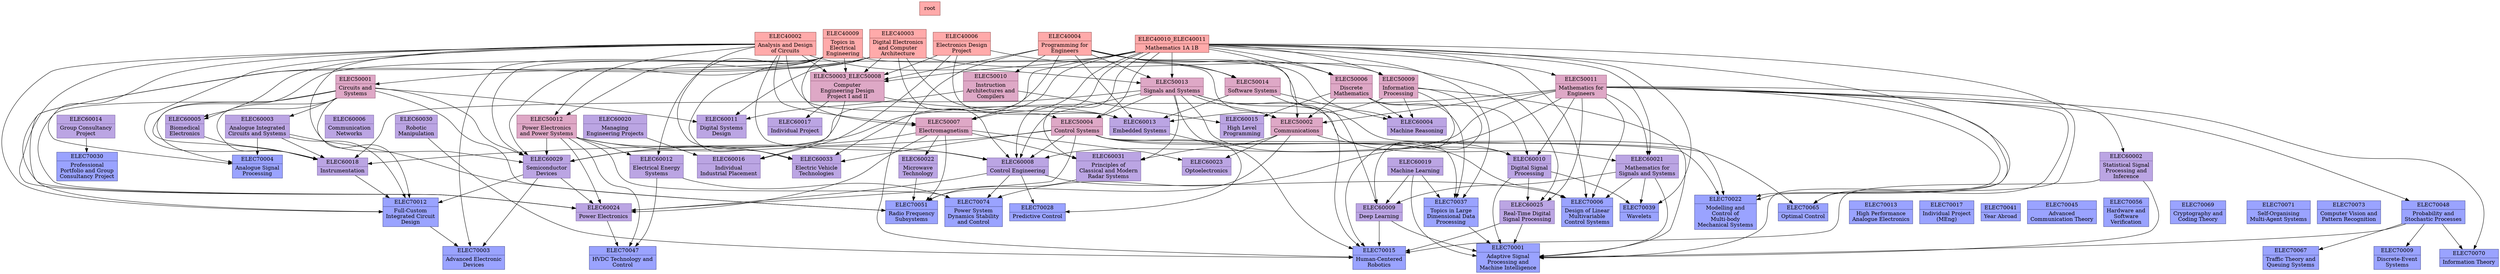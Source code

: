// This is an auto-generated file. Don't edit this file; edit `modules.yml` instead.

digraph G {
  graph[root="root"];
  node[shape="record", style="filled"];

  node[color="#945050", fillcolor="#ffaaaa"];

  ELEC40002 [label="{ELEC40002 | Analysis and Design\nof Circuits}"];
  root -> ELEC40002 [style=invis];

  ELEC40003 [label="{ELEC40003 | Digital Electronics\nand Computer\nArchitecture}"];
  root -> ELEC40003 [style=invis];

  ELEC40004 [label="{ELEC40004 | Programming for\nEngineers}"];
  root -> ELEC40004 [style=invis];

  ELEC40006 [label="{ELEC40006 | Electronics Design\nProject}"];
  root -> ELEC40006 [style=invis];

  ELEC40009 [label="{ELEC40009 | Topics in\nElectrical\nEngineering}"];
  root -> ELEC40009 [style=invis];

  ELEC40010_ELEC40011 [label="{ELEC40010_ELEC40011 | Mathematics 1A 1B}"];
  root -> ELEC40010_ELEC40011 [style=invis];

  node[color="#985d7d", fillcolor="#dea8c6"];

  ELEC50001 [label="{ELEC50001 | Circuits and\nSystems}"];
  ELEC40003 -> ELEC50001;

  ELEC50002 [label="{ELEC50002 | Communications}"];
  ELEC40009 -> ELEC50002;
  ELEC40010_ELEC40011 -> ELEC50002;
  ELEC50006 -> ELEC50002;
  ELEC50011 -> ELEC50002;
  ELEC50013 -> ELEC50002;

  ELEC50003_ELEC50008 [label="{ELEC50003_ELEC50008 | Computer\nEngineering Design\nProject I and II}"];
  ELEC40002 -> ELEC50003_ELEC50008;
  ELEC40003 -> ELEC50003_ELEC50008;
  ELEC40004 -> ELEC50003_ELEC50008;
  ELEC40006 -> ELEC50003_ELEC50008;
  ELEC40009 -> ELEC50003_ELEC50008;
  ELEC40010_ELEC40011 -> ELEC50003_ELEC50008;

  ELEC50004 [label="{ELEC50004 | Control Systems}"];
  ELEC40002 -> ELEC50004;
  ELEC40010_ELEC40011 -> ELEC50004;
  ELEC50013 -> ELEC50004;

  ELEC50006 [label="{ELEC50006 | Discrete\nMathematics}"];
  ELEC40004 -> ELEC50006;
  ELEC40010_ELEC40011 -> ELEC50006;

  ELEC50007 [label="{ELEC50007 | Electromagnetism}"];
  ELEC40002 -> ELEC50007;
  ELEC40004 -> ELEC50007;
  ELEC40009 -> ELEC50007;
  ELEC40010_ELEC40011 -> ELEC50007;

  ELEC50009 [label="{ELEC50009 | Information\nProcessing}"];
  ELEC40004 -> ELEC50009;
  ELEC40010_ELEC40011 -> ELEC50009;

  ELEC50010 [label="{ELEC50010 | Instruction\nArchitectures and\nCompilers}"];
  ELEC40004 -> ELEC50010;

  ELEC50011 [label="{ELEC50011 | Mathematics for\nEngineers}"];
  ELEC40010_ELEC40011 -> ELEC50011;

  ELEC50012 [label="{ELEC50012 | Power Electronics\nand Power Systems}"];
  ELEC40002 -> ELEC50012;
  ELEC40009 -> ELEC50012;

  ELEC50013 [label="{ELEC50013 | Signals and Systems}"];
  ELEC40002 -> ELEC50013;
  ELEC40004 -> ELEC50013;
  ELEC40010_ELEC40011 -> ELEC50013;

  ELEC50014 [label="{ELEC50014 | Software Systems}"];
  ELEC40004 -> ELEC50014;
  ELEC40006 -> ELEC50014;
  node[color="#7e68a4", fillcolor="#bba5e3"];

  ELEC60002 [label="{ELEC60002 | Statistical Signal\nProcessing and\nInference}"];
  ELEC50011 -> ELEC60002;

  ELEC60003 [label="{ELEC60003 | Analogue Integrated\nCircuits and Systems}"];
  ELEC50001 -> ELEC60003;

  ELEC60004 [label="{ELEC60004 | Machine Reasoning}"];
  ELEC40004 -> ELEC60004 [weight=0];
  ELEC50014 -> ELEC60004;
  ELEC50006 -> ELEC60004;
  ELEC50009 -> ELEC60004;

  ELEC60005 [label="{ELEC60005 | Biomedical\nElectronics}"];
  ELEC40002 -> ELEC60005 [weight=0];
  ELEC50001 -> ELEC60005;

  ELEC60006 [label="{ELEC60006 | Communication\nNetworks}"];
  ELEC50001 -> ELEC60006 [style=invis];

  ELEC60008 [label="{ELEC60008 | Control Engineering}"];
  ELEC40002 -> ELEC60008 [weight=0];
  ELEC40003 -> ELEC60008 [weight=0];
  ELEC40010_ELEC40011 -> ELEC60008 [weight=0];
  ELEC50011 -> ELEC60008;
  ELEC50013 -> ELEC60008;
  ELEC50004 -> ELEC60008;
  ELEC50012 -> ELEC60008;

  ELEC60009 [label="{ELEC60009 | Deep Learning}"];
  ELEC60019 -> ELEC60009;
  ELEC60021 -> ELEC60009;
  ELEC40004 -> ELEC60009 [weight=0];
  ELEC50009 -> ELEC60009;

  ELEC60010 [label="{ELEC60010 | Digital Signal\nProcessing}"];
  ELEC50006 -> ELEC60010;
  ELEC50011 -> ELEC60010;
  ELEC50013 -> ELEC60010;
  ELEC50002 -> ELEC60010;

  ELEC60011 [label="{ELEC60011 | Digital Systems\nDesign}"];
  ELEC40003 -> ELEC60011 [weight=0];
  ELEC50001 -> ELEC60011;
  ELEC50010 -> ELEC60011;

  ELEC60012 [label="{ELEC60012 | Electrical Energy\nSystems}"];
  ELEC50012 -> ELEC60012;
  ELEC40009 -> ELEC60012 [weight=0];

  ELEC60013 [label="{ELEC60013 | Embedded Systems}"];
  ELEC40003 -> ELEC60013 [weight=0];
  ELEC40004 -> ELEC60013 [weight=0];
  ELEC40006 -> ELEC60013 [weight=0];
  ELEC50014 -> ELEC60013;
  ELEC50009 -> ELEC60013;
  ELEC50003_ELEC50008 -> ELEC60013;

  ELEC60014 [label="{ELEC60014 | Group Consultancy\nProject}"];
  ELEC50001 -> ELEC60014 [style=invis];

  ELEC60015 [label="{ELEC60015 | High Level\nProgramming}"];
  ELEC50010 -> ELEC60015;
  ELEC50006 -> ELEC60015;

  ELEC60016 [label="{ELEC60016 | Individual\nIndustrial Placement}"];
  ELEC40006 -> ELEC60016 [weight=0];
  ELEC50003_ELEC50008 -> ELEC60016;
  ELEC60020 -> ELEC60016;

  ELEC60017 [label="{ELEC60017 | Individual Project}"];
  ELEC50003_ELEC50008 -> ELEC60017;

  ELEC60018 [label="{ELEC60018 | Instrumentation}"];
  ELEC40010_ELEC40011 -> ELEC60018 [weight=0];
  ELEC40002 -> ELEC60018 [weight=0];
  ELEC50001 -> ELEC60018;
  ELEC50013 -> ELEC60018;
  ELEC50004 -> ELEC60018;
  ELEC60003 -> ELEC60018;
  ELEC60005 -> ELEC60018;

  ELEC60019 [label="{ELEC60019 | Machine Learning}"];
  ELEC50001 -> ELEC60019 [style=invis];

  ELEC60020 [label="{ELEC60020 | Managing\nEngineering Projects}"];
  ELEC50001 -> ELEC60020 [style=invis];

  ELEC60021 [label="{ELEC60021 | Mathematics for\nSignals and Systems}"];
  ELEC40010_ELEC40011 -> ELEC60021 [weight=0];
  ELEC50011 -> ELEC60021;
  ELEC50013 -> ELEC60021;

  ELEC60022 [label="{ELEC60022 | Microwave\nTechnology}"];
  ELEC50007 -> ELEC60022;

  ELEC60023 [label="{ELEC60023 | Optoelectronics}"];
  ELEC50007 -> ELEC60023;
  ELEC50002 -> ELEC60023;

  ELEC60024 [label="{ELEC60024 | Power Electronics}"];
  ELEC40002 -> ELEC60024 [weight=0];
  ELEC40009 -> ELEC60024 [weight=0];
  ELEC50001 -> ELEC60024;
  ELEC50004 -> ELEC60024;
  ELEC50007 -> ELEC60024;
  ELEC50012 -> ELEC60024;
  ELEC60029 -> ELEC60024;
  ELEC60008 -> ELEC60024;

  ELEC60025 [label="{ELEC60025 | Real-Time Digital\nSignal Processing}"];
  ELEC40003 -> ELEC60025 [weight=0];
  ELEC50011 -> ELEC60025;
  ELEC60010 -> ELEC60025;

  ELEC60029 [label="{ELEC60029 | Semiconductor\nDevices}"];
  ELEC40002 -> ELEC60029 [weight=0];
  ELEC40003 -> ELEC60029 [weight=0];
  ELEC40009 -> ELEC60029 [weight=0];
  ELEC40010_ELEC40011 -> ELEC60029 [weight=0];
  ELEC50001 -> ELEC60029;
  ELEC50011 -> ELEC60029;
  ELEC50007 -> ELEC60029;
  ELEC50012 -> ELEC60029;

  ELEC60030 [label="{ELEC60030 | Robotic\nManipulation}"];
  ELEC50001 -> ELEC60030 [style=invis];

  ELEC60031 [label="{ELEC60031 | Principles of\nClassical and Modern\nRadar Systems}"];
  ELEC40010_ELEC40011 -> ELEC60031 [weight=0];
  ELEC50013 -> ELEC60031;
  ELEC50002 -> ELEC60031;
  ELEC50007 -> ELEC60031;

  ELEC60033 [label="{ELEC60033 | Electric Vehicle\nTechnologies}"];
  ELEC40002 -> ELEC60033 [weight=0];
  ELEC40009 -> ELEC60033 [weight=0];
  ELEC40010_ELEC40011 -> ELEC60033 [weight=0];
  ELEC50004 -> ELEC60033;
  ELEC50012 -> ELEC60033;
  node[color="#4d5395", fillcolor="#9aa3ff"];

  ELEC70001 [label="{ELEC70001 | Adaptive Signal\nProcessing and\nMachine Intelligence}"];
  ELEC60002 -> ELEC70001;
  ELEC60009 -> ELEC70001;
  ELEC60010 -> ELEC70001;
  ELEC60019 -> ELEC70001;
  ELEC50009 -> ELEC70001 [weight=0];
  ELEC50011 -> ELEC70001 [weight=0];
  ELEC60021 -> ELEC70001;
  ELEC70037 -> ELEC70001;
  ELEC70048 -> ELEC70001;
  ELEC60025 -> ELEC70001;

  ELEC70003 [label="{ELEC70003 | Advanced Electronic\nDevices}"];
  ELEC40009 -> ELEC70003 [weight=0];
  ELEC60029 -> ELEC70003;
  ELEC70012 -> ELEC70003;

  ELEC70004 [label="{ELEC70004 | Analogue Signal\nProcessing}"];
  ELEC40002 -> ELEC70004 [weight=0];
  ELEC50001 -> ELEC70004 [weight=0];
  ELEC60003 -> ELEC70004;

  ELEC70006 [label="{ELEC70006 | Design of Linear\nMultivariable\nControl Systems}"];
  ELEC40010_ELEC40011 -> ELEC70006 [weight=0];
  ELEC50011 -> ELEC70006 [weight=0];
  ELEC50004 -> ELEC70006 [weight=0];
  ELEC60008 -> ELEC70006;
  ELEC60021 -> ELEC70006;

  ELEC70009 [label="{ELEC70009 | Discrete-Event\nSystems}"];
  ELEC70048 -> ELEC70009;
  ELEC60002 -> ELEC70009 [style=invis];

  ELEC70012 [label="{ELEC70012 | Full-Custom\nIntegrated Circuit\nDesign}"];
  ELEC40002 -> ELEC70012 [weight=0];
  ELEC40003 -> ELEC70012 [weight=0];
  ELEC50001 -> ELEC70012 [weight=0];
  ELEC60003 -> ELEC70012;
  ELEC60018 -> ELEC70012;
  ELEC60029 -> ELEC70012;

  ELEC70013 [label="{ELEC70013 | High Performance\nAnalogue Electronics}"];
  ELEC60002 -> ELEC70013 [style=invis];

  ELEC70017 [label="{ELEC70017 | Individual Project\n(MEng)}"];
  ELEC60002 -> ELEC70017 [style=invis];

  ELEC70022 [label="{ELEC70022 | Modelling and\nControl of\nMulti-body\nMechanical Systems}"];
  ELEC40010_ELEC40011 -> ELEC70022 [weight=0];
  ELEC50011 -> ELEC70022 [weight=0];
  ELEC50013 -> ELEC70022 [weight=0];
  ELEC50004 -> ELEC70022 [weight=0];
  ELEC60002 -> ELEC70022 [style=invis];

  ELEC70028 [label="{ELEC70028 | Predictive Control}"];
  ELEC50004 -> ELEC70028 [weight=0];
  ELEC60008 -> ELEC70028;

  ELEC70030 [label="{ELEC70030 | Professional\nPortfolio and Group\nConsultancy Project}"];
  ELEC60014 -> ELEC70030;

  ELEC70037 [label="{ELEC70037 | Topics in Large\nDimensional Data\nProcessing}"];
  ELEC40010_ELEC40011 -> ELEC70037 [weight=0];
  ELEC50013 -> ELEC70037 [weight=0];
  ELEC50006 -> ELEC70037 [weight=0];
  ELEC60019 -> ELEC70037;

  ELEC70039 [label="{ELEC70039 | Wavelets}"];
  ELEC40010_ELEC40011 -> ELEC70039 [weight=0];
  ELEC60010 -> ELEC70039;
  ELEC60021 -> ELEC70039;

  ELEC70041 [label="{ELEC70041 | Year Abroad}"];
  ELEC60002 -> ELEC70041 [style=invis];

  ELEC70045 [label="{ELEC70045 | Advanced\nCommunication Theory}"];
  ELEC60002 -> ELEC70045 [style=invis];

  ELEC70047 [label="{ELEC70047 | HVDC Technology and\nControl}"];
  ELEC50012 -> ELEC70047 [weight=0];
  ELEC60012 -> ELEC70047;
  ELEC60024 -> ELEC70047;

  ELEC70048 [label="{ELEC70048 | Probability and\nStochastic Processes}"];
  ELEC50011 -> ELEC70048 [weight=0];
  ELEC60002 -> ELEC70048 [style=invis];

  ELEC70015 [label="{ELEC70015 | Human-Centered\nRobotics}"];
  ELEC40004 -> ELEC70015 [weight=0];
  ELEC50014 -> ELEC70015 [weight=0];
  ELEC60013 -> ELEC70015;
  ELEC60025 -> ELEC70015;
  ELEC60030 -> ELEC70015;
  ELEC50009 -> ELEC70015 [weight=0];
  ELEC60002 -> ELEC70015;
  ELEC60009 -> ELEC70015;

  ELEC70051 [label="{ELEC70051 | Radio Frequency\nSubsystems}"];
  ELEC50001 -> ELEC70051 [weight=0];
  ELEC50002 -> ELEC70051 [weight=0];
  ELEC50007 -> ELEC70051 [weight=0];
  ELEC60003 -> ELEC70051;
  ELEC60022 -> ELEC70051;
  ELEC60031 -> ELEC70051;

  ELEC70056 [label="{ELEC70056 | Hardware and\nSoftware\nVerification}"];
  ELEC60002 -> ELEC70056 [style=invis];

  ELEC70065 [label="{ELEC70065 | Optimal Control}"];
  ELEC40010_ELEC40011 -> ELEC70065 [weight=0];
  ELEC50011 -> ELEC70065 [weight=0];
  ELEC50004 -> ELEC70065 [weight=0];
  ELEC60002 -> ELEC70065 [style=invis];

  ELEC70067 [label="{ELEC70067 | Traffic Theory and\nQueuing Systems}"];
  ELEC70048 -> ELEC70067;
  ELEC60002 -> ELEC70067 [style=invis];

  ELEC70069 [label="{ELEC70069 | Cryptography and\nCoding Theory}"];
  ELEC60002 -> ELEC70069 [style=invis];

  ELEC70070 [label="{ELEC70070 | Information Theory}"];
  ELEC50011 -> ELEC70070 [weight=0];
  ELEC70048 -> ELEC70070;
  ELEC60002 -> ELEC70070 [style=invis];

  ELEC70071 [label="{ELEC70071 | Self-Organising\nMulti-Agent Systems}"];
  ELEC60002 -> ELEC70071 [style=invis];

  ELEC70073 [label="{ELEC70073 | Computer Vision and\nPattern Recognition}"];
  ELEC60002 -> ELEC70073 [style=invis];

  ELEC70074 [label="{ELEC70074 | Power System\nDynamics Stability\nand Control}"];
  ELEC50011 -> ELEC70074 [weight=0];
  ELEC50012 -> ELEC70074 [weight=0];
  ELEC60008 -> ELEC70074;
  ELEC60012 -> ELEC70074;
}
